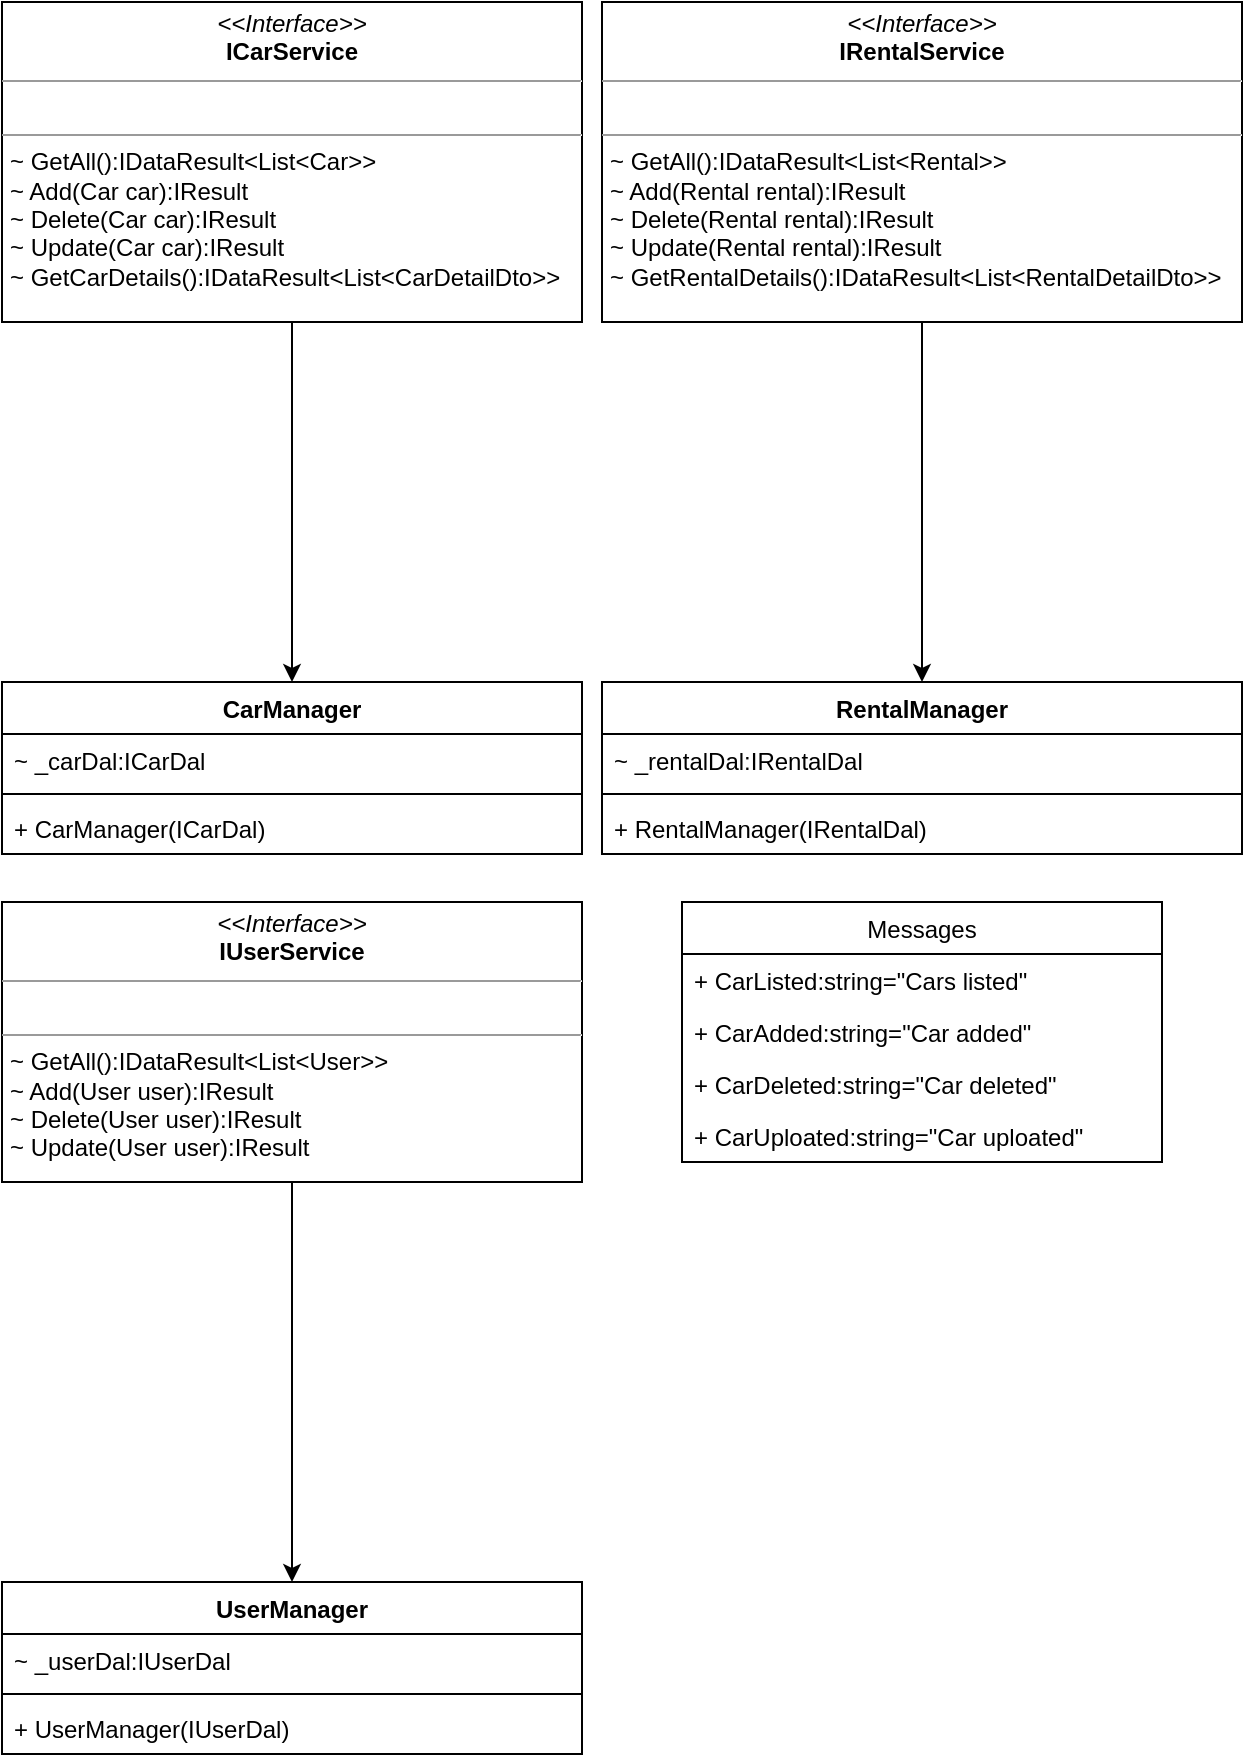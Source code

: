 <mxfile version="15.2.9" type="github">
  <diagram id="NXwBYJw-HIKTd3gyf1k6" name="Page-1">
    <mxGraphModel dx="1038" dy="539" grid="1" gridSize="10" guides="1" tooltips="1" connect="1" arrows="1" fold="1" page="1" pageScale="1" pageWidth="827" pageHeight="1169" math="0" shadow="0">
      <root>
        <mxCell id="0" />
        <mxCell id="1" parent="0" />
        <mxCell id="trgBcsLbQHsECFKzy5bK-10" style="edgeStyle=orthogonalEdgeStyle;rounded=0;orthogonalLoop=1;jettySize=auto;html=1;exitX=0.5;exitY=1;exitDx=0;exitDy=0;" edge="1" parent="1" source="trgBcsLbQHsECFKzy5bK-1" target="trgBcsLbQHsECFKzy5bK-4">
          <mxGeometry relative="1" as="geometry" />
        </mxCell>
        <mxCell id="trgBcsLbQHsECFKzy5bK-1" value="&lt;p style=&quot;margin: 0px ; margin-top: 4px ; text-align: center&quot;&gt;&lt;i&gt;&amp;lt;&amp;lt;Interface&amp;gt;&amp;gt;&lt;/i&gt;&lt;br&gt;&lt;b&gt;ICarService&lt;/b&gt;&lt;/p&gt;&lt;hr size=&quot;1&quot;&gt;&lt;p style=&quot;margin: 0px ; margin-left: 4px&quot;&gt;&lt;br&gt;&lt;/p&gt;&lt;hr size=&quot;1&quot;&gt;&lt;p style=&quot;margin: 0px ; margin-left: 4px&quot;&gt;~ GetAll():IDataResult&amp;lt;List&amp;lt;Car&amp;gt;&amp;gt;&lt;/p&gt;&lt;p style=&quot;margin: 0px ; margin-left: 4px&quot;&gt;~ Add(Car car):IResult&lt;/p&gt;&lt;p style=&quot;margin: 0px ; margin-left: 4px&quot;&gt;~ Delete(Car car):IResult&lt;/p&gt;&lt;p style=&quot;margin: 0px ; margin-left: 4px&quot;&gt;~ Update(Car car):IResult&lt;/p&gt;&lt;p style=&quot;margin: 0px ; margin-left: 4px&quot;&gt;~ GetCarDetails():IDataResult&amp;lt;List&amp;lt;CarDetailDto&amp;gt;&amp;gt;&lt;/p&gt;" style="verticalAlign=top;align=left;overflow=fill;fontSize=12;fontFamily=Helvetica;html=1;" vertex="1" parent="1">
          <mxGeometry x="20" y="40" width="290" height="160" as="geometry" />
        </mxCell>
        <mxCell id="trgBcsLbQHsECFKzy5bK-20" style="edgeStyle=orthogonalEdgeStyle;rounded=0;orthogonalLoop=1;jettySize=auto;html=1;exitX=0.5;exitY=1;exitDx=0;exitDy=0;" edge="1" parent="1" source="trgBcsLbQHsECFKzy5bK-3" target="trgBcsLbQHsECFKzy5bK-12">
          <mxGeometry relative="1" as="geometry" />
        </mxCell>
        <mxCell id="trgBcsLbQHsECFKzy5bK-3" value="&lt;p style=&quot;margin: 0px ; margin-top: 4px ; text-align: center&quot;&gt;&lt;i&gt;&amp;lt;&amp;lt;Interface&amp;gt;&amp;gt;&lt;/i&gt;&lt;br&gt;&lt;b&gt;IRentalService&lt;/b&gt;&lt;/p&gt;&lt;hr size=&quot;1&quot;&gt;&lt;p style=&quot;margin: 0px ; margin-left: 4px&quot;&gt;&lt;br&gt;&lt;/p&gt;&lt;hr size=&quot;1&quot;&gt;&lt;p style=&quot;margin: 0px ; margin-left: 4px&quot;&gt;~ GetAll():IDataResult&amp;lt;List&amp;lt;Rental&amp;gt;&amp;gt;&lt;/p&gt;&lt;p style=&quot;margin: 0px ; margin-left: 4px&quot;&gt;~ Add(Rental rental):IResult&lt;/p&gt;&lt;p style=&quot;margin: 0px ; margin-left: 4px&quot;&gt;~ Delete(Rental rental):IResult&lt;/p&gt;&lt;p style=&quot;margin: 0px ; margin-left: 4px&quot;&gt;~ Update(Rental rental):IResult&lt;/p&gt;&lt;p style=&quot;margin: 0px ; margin-left: 4px&quot;&gt;~ GetRentalDetails():IDataResult&amp;lt;List&amp;lt;RentalDetailDto&amp;gt;&amp;gt;&lt;/p&gt;" style="verticalAlign=top;align=left;overflow=fill;fontSize=12;fontFamily=Helvetica;html=1;" vertex="1" parent="1">
          <mxGeometry x="320" y="40" width="320" height="160" as="geometry" />
        </mxCell>
        <mxCell id="trgBcsLbQHsECFKzy5bK-21" style="edgeStyle=orthogonalEdgeStyle;rounded=0;orthogonalLoop=1;jettySize=auto;html=1;exitX=0.5;exitY=1;exitDx=0;exitDy=0;entryX=0.5;entryY=0;entryDx=0;entryDy=0;" edge="1" parent="1" source="trgBcsLbQHsECFKzy5bK-2" target="trgBcsLbQHsECFKzy5bK-16">
          <mxGeometry relative="1" as="geometry" />
        </mxCell>
        <mxCell id="trgBcsLbQHsECFKzy5bK-2" value="&lt;p style=&quot;margin: 0px ; margin-top: 4px ; text-align: center&quot;&gt;&lt;i&gt;&amp;lt;&amp;lt;Interface&amp;gt;&amp;gt;&lt;/i&gt;&lt;br&gt;&lt;b&gt;IUserService&lt;/b&gt;&lt;/p&gt;&lt;hr size=&quot;1&quot;&gt;&lt;p style=&quot;margin: 0px ; margin-left: 4px&quot;&gt;&lt;br&gt;&lt;/p&gt;&lt;hr size=&quot;1&quot;&gt;&lt;p style=&quot;margin: 0px ; margin-left: 4px&quot;&gt;~ GetAll():IDataResult&amp;lt;List&amp;lt;User&amp;gt;&amp;gt;&lt;/p&gt;&lt;p style=&quot;margin: 0px ; margin-left: 4px&quot;&gt;~ Add(User user):IResult&lt;/p&gt;&lt;p style=&quot;margin: 0px ; margin-left: 4px&quot;&gt;~ Delete(User user):IResult&lt;/p&gt;&lt;p style=&quot;margin: 0px ; margin-left: 4px&quot;&gt;~ Update(User user):IResult&lt;/p&gt;" style="verticalAlign=top;align=left;overflow=fill;fontSize=12;fontFamily=Helvetica;html=1;" vertex="1" parent="1">
          <mxGeometry x="20" y="490" width="290" height="140" as="geometry" />
        </mxCell>
        <mxCell id="trgBcsLbQHsECFKzy5bK-4" value="CarManager" style="swimlane;fontStyle=1;align=center;verticalAlign=top;childLayout=stackLayout;horizontal=1;startSize=26;horizontalStack=0;resizeParent=1;resizeParentMax=0;resizeLast=0;collapsible=1;marginBottom=0;" vertex="1" parent="1">
          <mxGeometry x="20" y="380" width="290" height="86" as="geometry" />
        </mxCell>
        <mxCell id="trgBcsLbQHsECFKzy5bK-5" value="~ _carDal:ICarDal" style="text;strokeColor=none;fillColor=none;align=left;verticalAlign=top;spacingLeft=4;spacingRight=4;overflow=hidden;rotatable=0;points=[[0,0.5],[1,0.5]];portConstraint=eastwest;" vertex="1" parent="trgBcsLbQHsECFKzy5bK-4">
          <mxGeometry y="26" width="290" height="26" as="geometry" />
        </mxCell>
        <mxCell id="trgBcsLbQHsECFKzy5bK-6" value="" style="line;strokeWidth=1;fillColor=none;align=left;verticalAlign=middle;spacingTop=-1;spacingLeft=3;spacingRight=3;rotatable=0;labelPosition=right;points=[];portConstraint=eastwest;" vertex="1" parent="trgBcsLbQHsECFKzy5bK-4">
          <mxGeometry y="52" width="290" height="8" as="geometry" />
        </mxCell>
        <mxCell id="trgBcsLbQHsECFKzy5bK-7" value="+ CarManager(ICarDal)" style="text;strokeColor=none;fillColor=none;align=left;verticalAlign=top;spacingLeft=4;spacingRight=4;overflow=hidden;rotatable=0;points=[[0,0.5],[1,0.5]];portConstraint=eastwest;" vertex="1" parent="trgBcsLbQHsECFKzy5bK-4">
          <mxGeometry y="60" width="290" height="26" as="geometry" />
        </mxCell>
        <mxCell id="trgBcsLbQHsECFKzy5bK-12" value="RentalManager" style="swimlane;fontStyle=1;align=center;verticalAlign=top;childLayout=stackLayout;horizontal=1;startSize=26;horizontalStack=0;resizeParent=1;resizeParentMax=0;resizeLast=0;collapsible=1;marginBottom=0;" vertex="1" parent="1">
          <mxGeometry x="320" y="380" width="320" height="86" as="geometry" />
        </mxCell>
        <mxCell id="trgBcsLbQHsECFKzy5bK-13" value="~ _rentalDal:IRentalDal" style="text;strokeColor=none;fillColor=none;align=left;verticalAlign=top;spacingLeft=4;spacingRight=4;overflow=hidden;rotatable=0;points=[[0,0.5],[1,0.5]];portConstraint=eastwest;" vertex="1" parent="trgBcsLbQHsECFKzy5bK-12">
          <mxGeometry y="26" width="320" height="26" as="geometry" />
        </mxCell>
        <mxCell id="trgBcsLbQHsECFKzy5bK-14" value="" style="line;strokeWidth=1;fillColor=none;align=left;verticalAlign=middle;spacingTop=-1;spacingLeft=3;spacingRight=3;rotatable=0;labelPosition=right;points=[];portConstraint=eastwest;" vertex="1" parent="trgBcsLbQHsECFKzy5bK-12">
          <mxGeometry y="52" width="320" height="8" as="geometry" />
        </mxCell>
        <mxCell id="trgBcsLbQHsECFKzy5bK-15" value="+ RentalManager(IRentalDal)" style="text;strokeColor=none;fillColor=none;align=left;verticalAlign=top;spacingLeft=4;spacingRight=4;overflow=hidden;rotatable=0;points=[[0,0.5],[1,0.5]];portConstraint=eastwest;" vertex="1" parent="trgBcsLbQHsECFKzy5bK-12">
          <mxGeometry y="60" width="320" height="26" as="geometry" />
        </mxCell>
        <mxCell id="trgBcsLbQHsECFKzy5bK-16" value="UserManager" style="swimlane;fontStyle=1;align=center;verticalAlign=top;childLayout=stackLayout;horizontal=1;startSize=26;horizontalStack=0;resizeParent=1;resizeParentMax=0;resizeLast=0;collapsible=1;marginBottom=0;" vertex="1" parent="1">
          <mxGeometry x="20" y="830" width="290" height="86" as="geometry" />
        </mxCell>
        <mxCell id="trgBcsLbQHsECFKzy5bK-17" value="~ _userDal:IUserDal" style="text;strokeColor=none;fillColor=none;align=left;verticalAlign=top;spacingLeft=4;spacingRight=4;overflow=hidden;rotatable=0;points=[[0,0.5],[1,0.5]];portConstraint=eastwest;" vertex="1" parent="trgBcsLbQHsECFKzy5bK-16">
          <mxGeometry y="26" width="290" height="26" as="geometry" />
        </mxCell>
        <mxCell id="trgBcsLbQHsECFKzy5bK-18" value="" style="line;strokeWidth=1;fillColor=none;align=left;verticalAlign=middle;spacingTop=-1;spacingLeft=3;spacingRight=3;rotatable=0;labelPosition=right;points=[];portConstraint=eastwest;" vertex="1" parent="trgBcsLbQHsECFKzy5bK-16">
          <mxGeometry y="52" width="290" height="8" as="geometry" />
        </mxCell>
        <mxCell id="trgBcsLbQHsECFKzy5bK-19" value="+ UserManager(IUserDal)" style="text;strokeColor=none;fillColor=none;align=left;verticalAlign=top;spacingLeft=4;spacingRight=4;overflow=hidden;rotatable=0;points=[[0,0.5],[1,0.5]];portConstraint=eastwest;" vertex="1" parent="trgBcsLbQHsECFKzy5bK-16">
          <mxGeometry y="60" width="290" height="26" as="geometry" />
        </mxCell>
        <mxCell id="trgBcsLbQHsECFKzy5bK-22" value="Messages" style="swimlane;fontStyle=0;childLayout=stackLayout;horizontal=1;startSize=26;fillColor=none;horizontalStack=0;resizeParent=1;resizeParentMax=0;resizeLast=0;collapsible=1;marginBottom=0;" vertex="1" parent="1">
          <mxGeometry x="360" y="490" width="240" height="130" as="geometry" />
        </mxCell>
        <mxCell id="trgBcsLbQHsECFKzy5bK-23" value="+ CarListed:string=&quot;Cars listed&quot;" style="text;strokeColor=none;fillColor=none;align=left;verticalAlign=top;spacingLeft=4;spacingRight=4;overflow=hidden;rotatable=0;points=[[0,0.5],[1,0.5]];portConstraint=eastwest;" vertex="1" parent="trgBcsLbQHsECFKzy5bK-22">
          <mxGeometry y="26" width="240" height="26" as="geometry" />
        </mxCell>
        <mxCell id="trgBcsLbQHsECFKzy5bK-26" value="+ CarAdded:string=&quot;Car added&quot;" style="text;strokeColor=none;fillColor=none;align=left;verticalAlign=top;spacingLeft=4;spacingRight=4;overflow=hidden;rotatable=0;points=[[0,0.5],[1,0.5]];portConstraint=eastwest;" vertex="1" parent="trgBcsLbQHsECFKzy5bK-22">
          <mxGeometry y="52" width="240" height="26" as="geometry" />
        </mxCell>
        <mxCell id="trgBcsLbQHsECFKzy5bK-27" value="+ CarDeleted:string=&quot;Car deleted&quot;" style="text;strokeColor=none;fillColor=none;align=left;verticalAlign=top;spacingLeft=4;spacingRight=4;overflow=hidden;rotatable=0;points=[[0,0.5],[1,0.5]];portConstraint=eastwest;" vertex="1" parent="trgBcsLbQHsECFKzy5bK-22">
          <mxGeometry y="78" width="240" height="26" as="geometry" />
        </mxCell>
        <mxCell id="trgBcsLbQHsECFKzy5bK-28" value="+ CarUploated:string=&quot;Car uploated&quot;" style="text;strokeColor=none;fillColor=none;align=left;verticalAlign=top;spacingLeft=4;spacingRight=4;overflow=hidden;rotatable=0;points=[[0,0.5],[1,0.5]];portConstraint=eastwest;" vertex="1" parent="trgBcsLbQHsECFKzy5bK-22">
          <mxGeometry y="104" width="240" height="26" as="geometry" />
        </mxCell>
      </root>
    </mxGraphModel>
  </diagram>
</mxfile>
